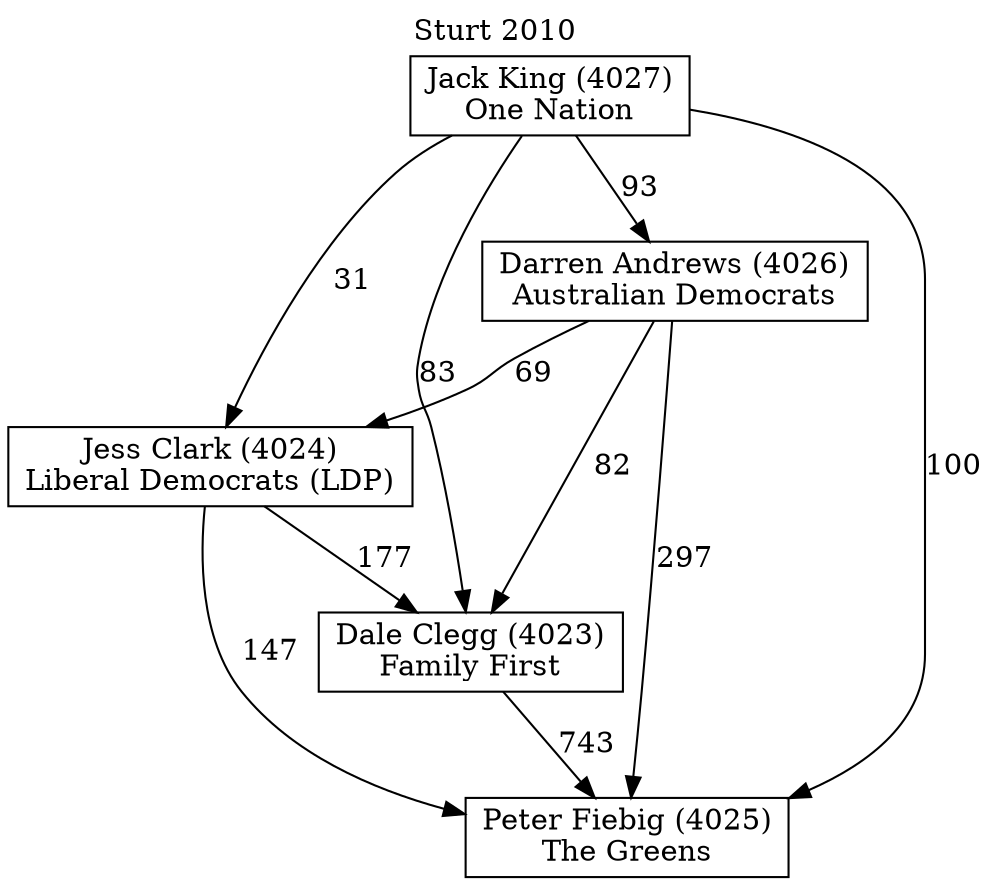 // House preference flow
digraph "Peter Fiebig (4025)_Sturt_2010" {
	graph [label="Sturt 2010" labelloc=t mclimit=10]
	node [shape=box]
	"Dale Clegg (4023)" [label="Dale Clegg (4023)
Family First"]
	"Darren Andrews (4026)" [label="Darren Andrews (4026)
Australian Democrats"]
	"Jack King (4027)" [label="Jack King (4027)
One Nation"]
	"Jess Clark (4024)" [label="Jess Clark (4024)
Liberal Democrats (LDP)"]
	"Peter Fiebig (4025)" [label="Peter Fiebig (4025)
The Greens"]
	"Dale Clegg (4023)" -> "Peter Fiebig (4025)" [label=743]
	"Darren Andrews (4026)" -> "Dale Clegg (4023)" [label=82]
	"Darren Andrews (4026)" -> "Jess Clark (4024)" [label=69]
	"Darren Andrews (4026)" -> "Peter Fiebig (4025)" [label=297]
	"Jack King (4027)" -> "Dale Clegg (4023)" [label=83]
	"Jack King (4027)" -> "Darren Andrews (4026)" [label=93]
	"Jack King (4027)" -> "Jess Clark (4024)" [label=31]
	"Jack King (4027)" -> "Peter Fiebig (4025)" [label=100]
	"Jess Clark (4024)" -> "Dale Clegg (4023)" [label=177]
	"Jess Clark (4024)" -> "Peter Fiebig (4025)" [label=147]
}

